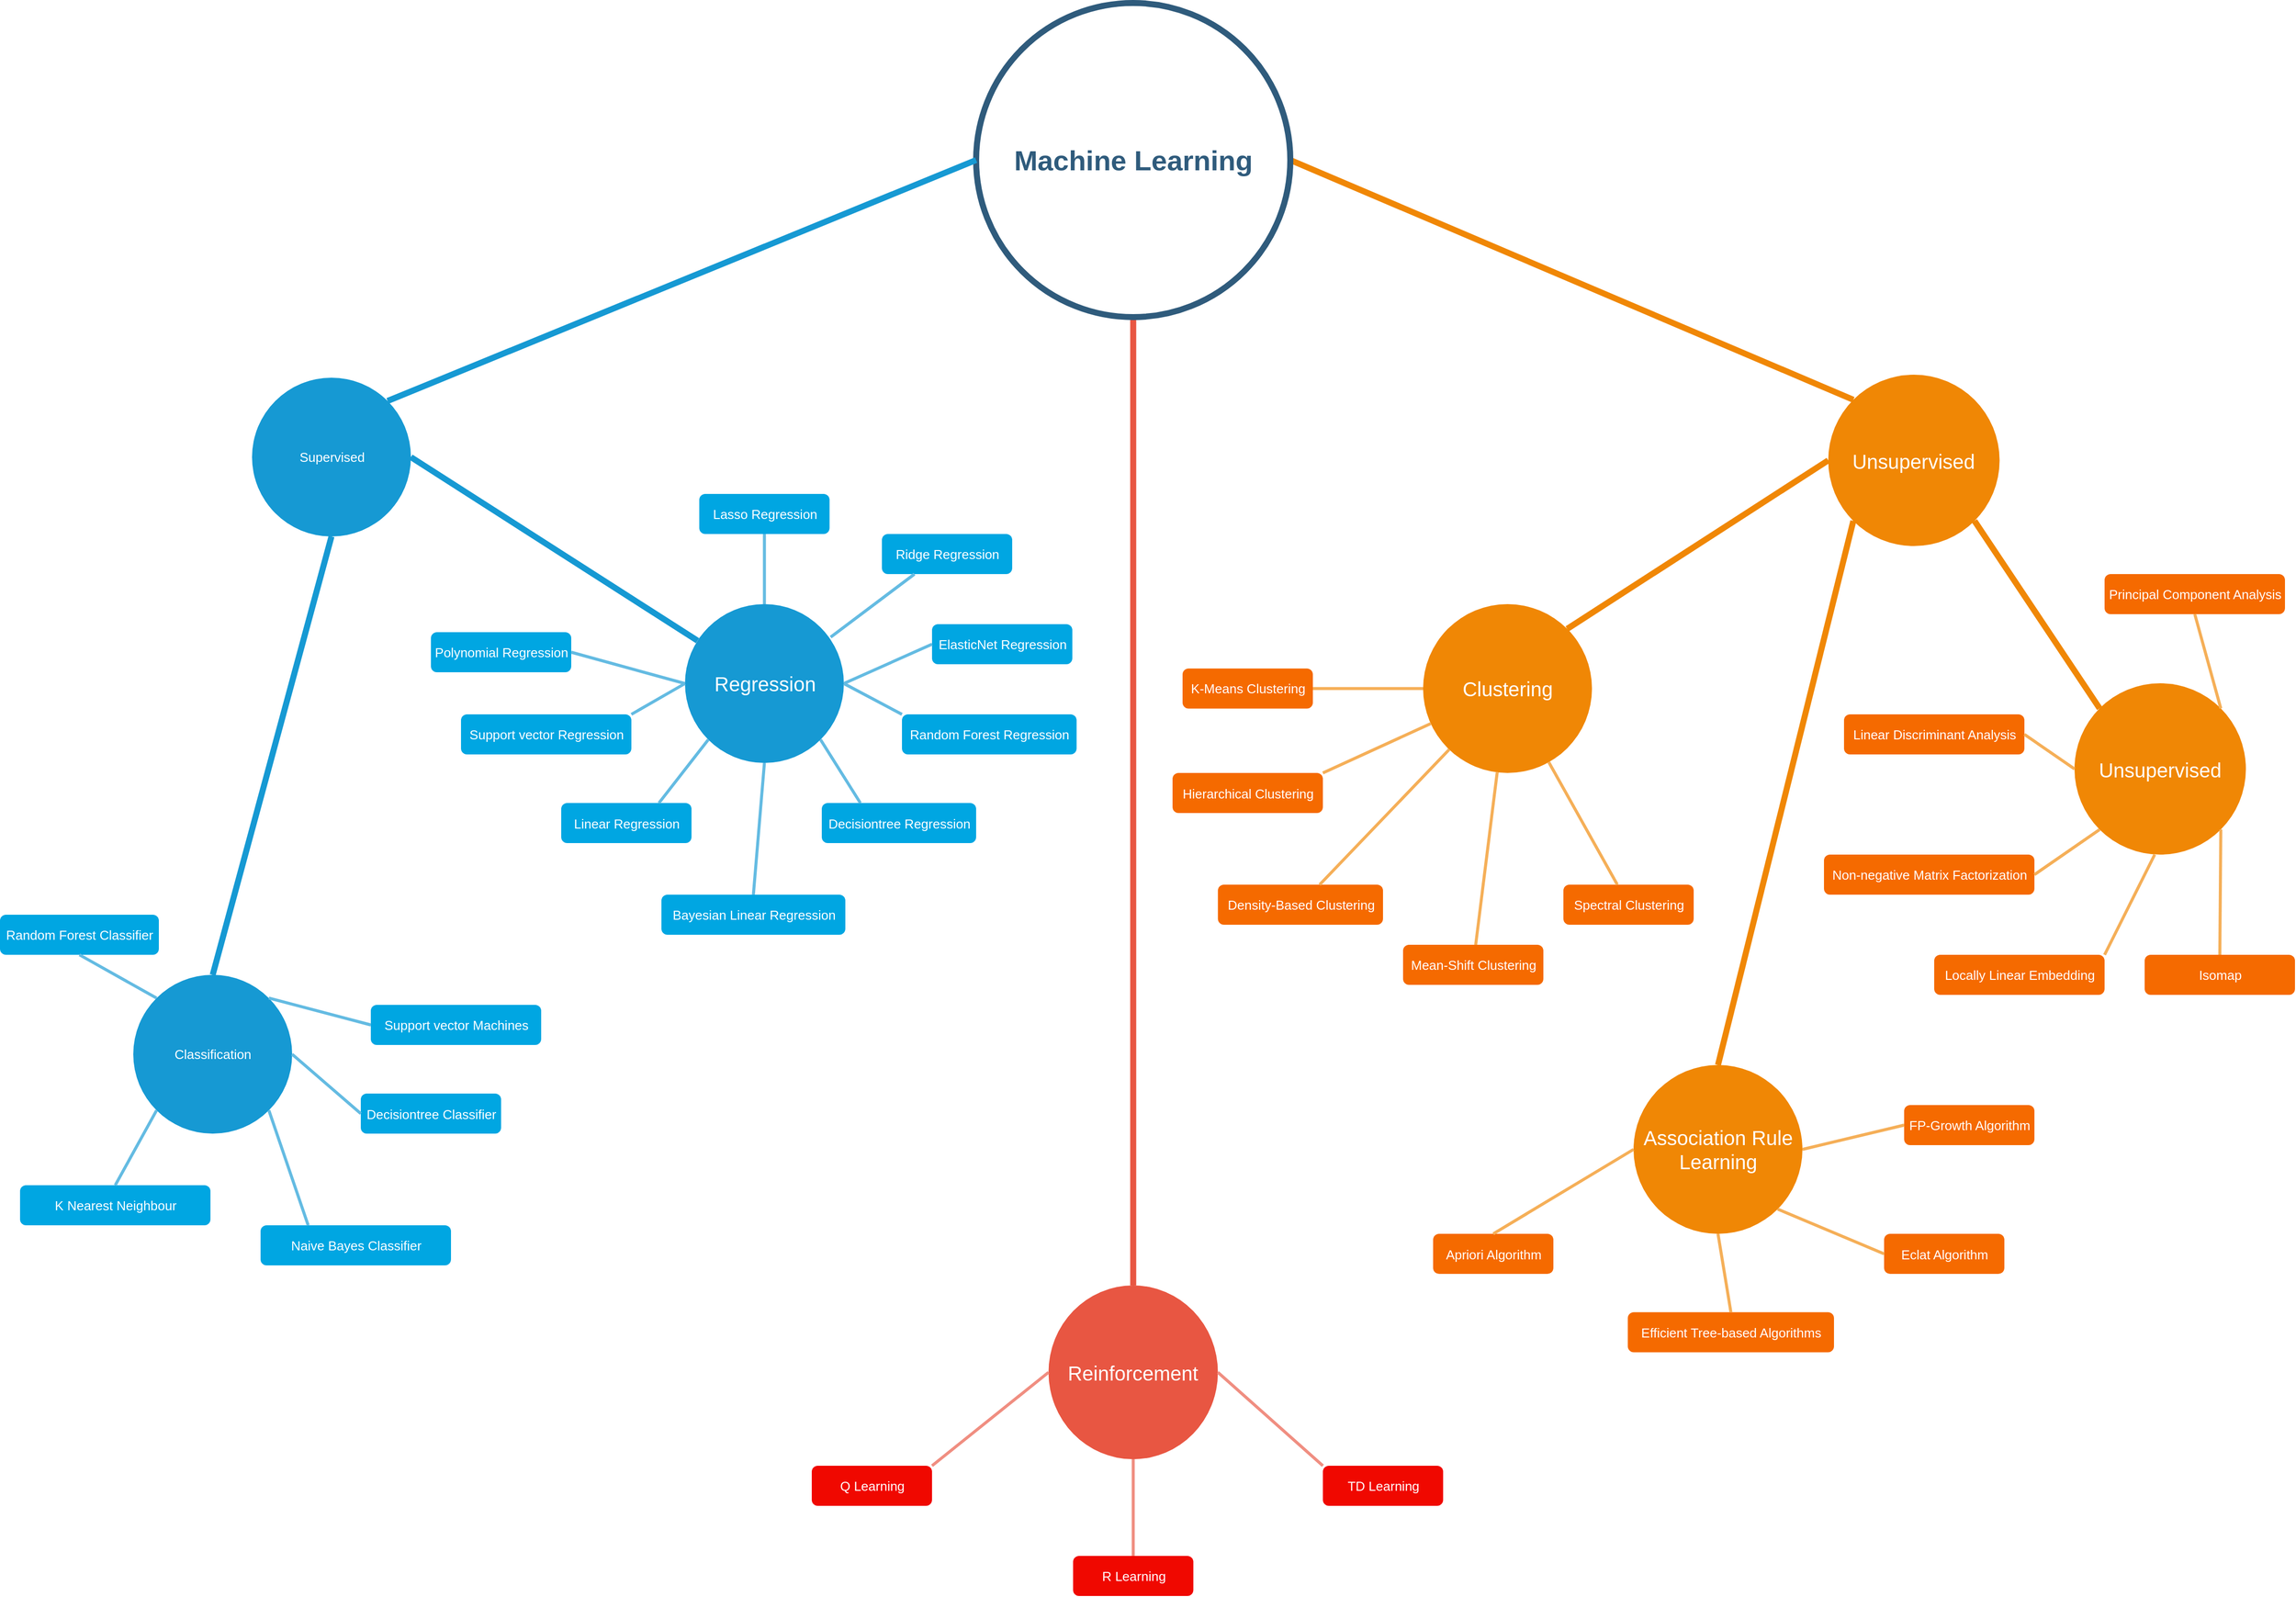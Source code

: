 <mxfile version="24.7.6">
  <diagram id="6a731a19-8d31-9384-78a2-239565b7b9f0" name="Page-1">
    <mxGraphModel dx="3000" dy="1491" grid="1" gridSize="10" guides="1" tooltips="1" connect="1" arrows="1" fold="1" page="1" pageScale="1" pageWidth="1169" pageHeight="827" background="none" math="0" shadow="0">
      <root>
        <mxCell id="0" />
        <mxCell id="1" parent="0" />
        <mxCell id="1350" value="Regression" style="ellipse;whiteSpace=wrap;html=1;shadow=0;fontFamily=Helvetica;fontSize=20;fontColor=#FFFFFF;align=center;strokeWidth=3;fillColor=#1699D3;strokeColor=none;" parent="1" vertex="1">
          <mxGeometry x="723.5" y="640" width="158.5" height="158.5" as="geometry" />
        </mxCell>
        <mxCell id="1351" value="Clustering" style="ellipse;whiteSpace=wrap;html=1;shadow=0;fontFamily=Helvetica;fontSize=20;fontColor=#FFFFFF;align=center;strokeWidth=3;fillColor=#F08705;strokeColor=none;gradientColor=none;" parent="1" vertex="1">
          <mxGeometry x="1460" y="640" width="168.5" height="168.5" as="geometry" />
        </mxCell>
        <mxCell id="1352" value="Reinforcement" style="ellipse;whiteSpace=wrap;html=1;shadow=0;fontFamily=Helvetica;fontSize=20;fontColor=#FFFFFF;align=center;strokeWidth=3;fillColor=#E85642;strokeColor=none;" parent="1" vertex="1">
          <mxGeometry x="1086.25" y="1320" width="169" height="173.5" as="geometry" />
        </mxCell>
        <mxCell id="1357" value="Hierarchical Clustering" style="rounded=1;fillColor=#F56A00;strokeColor=none;strokeWidth=3;shadow=0;html=1;fontColor=#FFFFFF;fontSize=13;" parent="1" vertex="1">
          <mxGeometry x="1210" y="808.5" width="150" height="40" as="geometry" />
        </mxCell>
        <mxCell id="1359" style="endArrow=none;strokeWidth=6;strokeColor=#1699D3;html=1;exitX=1;exitY=0.5;exitDx=0;exitDy=0;fontSize=13;" parent="1" source="0aYIPC050Kr5EOdXL7-y-1547" target="1350" edge="1">
          <mxGeometry relative="1" as="geometry">
            <mxPoint x="680" y="720" as="sourcePoint" />
          </mxGeometry>
        </mxCell>
        <mxCell id="1360" style="endArrow=none;strokeWidth=6;strokeColor=#f08705;html=1;exitX=1;exitY=0.5;exitDx=0;exitDy=0;entryX=0;entryY=0;entryDx=0;entryDy=0;fontSize=13;" parent="1" source="1515" target="0aYIPC050Kr5EOdXL7-y-1553" edge="1">
          <mxGeometry relative="1" as="geometry" />
        </mxCell>
        <mxCell id="1361" style="endArrow=none;strokeWidth=6;strokeColor=#E85642;html=1;fontSize=13;" parent="1" source="1515" target="1352" edge="1">
          <mxGeometry relative="1" as="geometry" />
        </mxCell>
        <mxCell id="1367" value="ElasticNet Regression" style="rounded=1;fillColor=#00A6E2;strokeColor=none;strokeWidth=3;shadow=0;html=1;fontColor=#FFFFFF;fontSize=13;" parent="1" vertex="1">
          <mxGeometry x="970" y="660" width="140" height="40" as="geometry" />
        </mxCell>
        <mxCell id="1369" value="Support vector Regression" style="rounded=1;fillColor=#00A6E2;strokeColor=none;strokeWidth=3;shadow=0;html=1;fontColor=#FFFFFF;fontSize=13;" parent="1" vertex="1">
          <mxGeometry x="500" y="750" width="170" height="40" as="geometry" />
        </mxCell>
        <mxCell id="1370" value="Random Forest Regression" style="rounded=1;fillColor=#00A6E2;strokeColor=none;strokeWidth=3;shadow=0;html=1;fontColor=#FFFFFF;fontSize=13;" parent="1" vertex="1">
          <mxGeometry x="940" y="750" width="174.25" height="40" as="geometry" />
        </mxCell>
        <mxCell id="1371" value="Decisiontree Regression" style="rounded=1;fillColor=#00A6E2;strokeColor=none;strokeWidth=3;shadow=0;html=1;fontColor=#FFFFFF;fontSize=13;" parent="1" vertex="1">
          <mxGeometry x="860" y="838.5" width="154" height="40" as="geometry" />
        </mxCell>
        <mxCell id="1372" value="Linear Regression" style="rounded=1;fillColor=#00A6E2;strokeColor=none;strokeWidth=3;shadow=0;html=1;fontColor=#FFFFFF;fontSize=13;" parent="1" vertex="1">
          <mxGeometry x="600" y="838.5" width="130" height="40" as="geometry" />
        </mxCell>
        <mxCell id="1373" value="Polynomial Regression" style="rounded=1;fillColor=#00A6E2;strokeColor=none;strokeWidth=3;shadow=0;html=1;fontColor=#FFFFFF;fontSize=13;" parent="1" vertex="1">
          <mxGeometry x="470" y="668" width="140" height="40" as="geometry" />
        </mxCell>
        <mxCell id="1374" value="Ridge Regression" style="rounded=1;fillColor=#00A6E2;strokeColor=none;strokeWidth=3;shadow=0;html=1;fontColor=#FFFFFF;fontSize=13;" parent="1" vertex="1">
          <mxGeometry x="920" y="570" width="130" height="40" as="geometry" />
        </mxCell>
        <mxCell id="1375" value="Lasso Regression" style="rounded=1;fillColor=#00A6E2;strokeColor=none;strokeWidth=3;shadow=0;html=1;fontColor=#FFFFFF;fontSize=13;" parent="1" vertex="1">
          <mxGeometry x="737.75" y="530" width="130" height="40" as="geometry" />
        </mxCell>
        <mxCell id="1378" value="" style="edgeStyle=none;endArrow=none;strokeWidth=3;strokeColor=#64BBE2;html=1;entryX=0;entryY=0.5;entryDx=0;entryDy=0;exitX=1;exitY=0.5;exitDx=0;exitDy=0;fontSize=13;" parent="1" source="1350" target="1367" edge="1">
          <mxGeometry x="-221.5" y="56.5" width="100" height="100" as="geometry">
            <mxPoint x="-21.5" y="525" as="sourcePoint" />
            <mxPoint x="78.5" y="425" as="targetPoint" />
          </mxGeometry>
        </mxCell>
        <mxCell id="1381" value="" style="edgeStyle=none;endArrow=none;strokeWidth=3;strokeColor=#64BBE2;html=1;entryX=1;entryY=0;entryDx=0;entryDy=0;exitX=0;exitY=0.5;exitDx=0;exitDy=0;fontSize=13;" parent="1" source="1350" target="1369" edge="1">
          <mxGeometry x="-221.5" y="56.5" width="100" height="100" as="geometry">
            <mxPoint x="-21.5" y="525" as="sourcePoint" />
            <mxPoint x="670" y="750" as="targetPoint" />
          </mxGeometry>
        </mxCell>
        <mxCell id="1382" value="" style="edgeStyle=none;endArrow=none;strokeWidth=3;strokeColor=#64BBE2;html=1;entryX=1;entryY=0.5;entryDx=0;entryDy=0;exitX=0;exitY=0.5;exitDx=0;exitDy=0;fontSize=13;" parent="1" source="1350" target="1373" edge="1">
          <mxGeometry x="-221.5" y="56.5" width="100" height="100" as="geometry">
            <mxPoint x="-21.5" y="525" as="sourcePoint" />
            <mxPoint x="638.5" y="699.52" as="targetPoint" />
          </mxGeometry>
        </mxCell>
        <mxCell id="1383" value="" style="edgeStyle=none;endArrow=none;strokeWidth=3;strokeColor=#64BBE2;html=1;entryX=0.25;entryY=0;entryDx=0;entryDy=0;exitX=1;exitY=1;exitDx=0;exitDy=0;fontSize=13;" parent="1" source="1350" target="1371" edge="1">
          <mxGeometry x="-221.5" y="56.5" width="100" height="100" as="geometry">
            <mxPoint x="-21.5" y="525" as="sourcePoint" />
            <mxPoint x="78.5" y="425" as="targetPoint" />
          </mxGeometry>
        </mxCell>
        <mxCell id="1384" value="" style="edgeStyle=none;endArrow=none;strokeWidth=3;strokeColor=#64BBE2;html=1;entryX=0.75;entryY=0;entryDx=0;entryDy=0;exitX=0;exitY=1;exitDx=0;exitDy=0;fontSize=13;" parent="1" source="1350" target="1372" edge="1">
          <mxGeometry x="-221.5" y="56.5" width="100" height="100" as="geometry">
            <mxPoint x="-21.5" y="525" as="sourcePoint" />
            <mxPoint x="78.5" y="425" as="targetPoint" />
          </mxGeometry>
        </mxCell>
        <mxCell id="1385" value="" style="edgeStyle=none;endArrow=none;strokeWidth=3;strokeColor=#64BBE2;html=1;entryX=0.5;entryY=1;entryDx=0;entryDy=0;exitX=0.5;exitY=0;exitDx=0;exitDy=0;fontSize=13;" parent="1" source="1350" target="1375" edge="1">
          <mxGeometry x="-221.5" y="56.5" width="100" height="100" as="geometry">
            <mxPoint x="-21.5" y="525" as="sourcePoint" />
            <mxPoint x="78.5" y="425" as="targetPoint" />
          </mxGeometry>
        </mxCell>
        <mxCell id="1386" value="" style="edgeStyle=none;endArrow=none;strokeWidth=3;strokeColor=#64BBE2;html=1;entryX=0.25;entryY=1;entryDx=0;entryDy=0;exitX=0.917;exitY=0.208;exitDx=0;exitDy=0;exitPerimeter=0;fontSize=13;" parent="1" source="1350" target="1374" edge="1">
          <mxGeometry x="-221.5" y="56.5" width="100" height="100" as="geometry">
            <mxPoint x="-21.5" y="525" as="sourcePoint" />
            <mxPoint x="78.5" y="425" as="targetPoint" />
          </mxGeometry>
        </mxCell>
        <mxCell id="1387" value="" style="edgeStyle=none;endArrow=none;strokeWidth=3;strokeColor=#64BBE2;html=1;entryX=0;entryY=0;entryDx=0;entryDy=0;exitX=1;exitY=0.5;exitDx=0;exitDy=0;fontSize=13;" parent="1" source="1350" target="1370" edge="1">
          <mxGeometry x="-221.5" y="56.5" width="100" height="100" as="geometry">
            <mxPoint x="-21.5" y="525" as="sourcePoint" />
            <mxPoint x="970" y="698.5" as="targetPoint" />
          </mxGeometry>
        </mxCell>
        <mxCell id="1388" value="K-Means Clustering" style="rounded=1;fillColor=#F56A00;strokeColor=none;strokeWidth=3;shadow=0;html=1;fontColor=#FFFFFF;fontSize=13;" parent="1" vertex="1">
          <mxGeometry x="1220" y="704.25" width="130" height="40" as="geometry" />
        </mxCell>
        <mxCell id="1396" value="Spectral Clustering" style="rounded=1;fillColor=#F56A00;strokeColor=none;strokeWidth=3;shadow=0;html=1;fontColor=#FFFFFF;fontSize=13;" parent="1" vertex="1">
          <mxGeometry x="1600" y="920" width="130" height="40" as="geometry" />
        </mxCell>
        <mxCell id="1397" value="Mean-Shift Clustering" style="rounded=1;fillColor=#F56A00;strokeColor=none;strokeWidth=3;shadow=0;html=1;fontColor=#FFFFFF;fontSize=13;" parent="1" vertex="1">
          <mxGeometry x="1440" y="980" width="140" height="40" as="geometry" />
        </mxCell>
        <mxCell id="1398" value="Density-Based Clustering" style="rounded=1;fillColor=#F56A00;strokeColor=none;strokeWidth=3;shadow=0;html=1;fontColor=#FFFFFF;fontSize=13;" parent="1" vertex="1">
          <mxGeometry x="1255.25" y="920" width="164.75" height="40" as="geometry" />
        </mxCell>
        <mxCell id="1399" value="" style="edgeStyle=none;endArrow=none;strokeWidth=3;strokeColor=#F5AF58;html=1;entryX=1;entryY=0;entryDx=0;entryDy=0;fontSize=13;" parent="1" source="1351" target="1357" edge="1">
          <mxGeometry x="3.5" y="21.5" width="100" height="100" as="geometry">
            <mxPoint x="640" y="649" as="sourcePoint" />
            <mxPoint x="740" y="549" as="targetPoint" />
          </mxGeometry>
        </mxCell>
        <mxCell id="1400" value="" style="edgeStyle=none;endArrow=none;strokeWidth=3;strokeColor=#F5AF58;html=1;fontSize=13;" parent="1" source="1351" target="1388" edge="1">
          <mxGeometry x="3.5" y="21.5" width="100" height="100" as="geometry">
            <mxPoint x="640" y="649" as="sourcePoint" />
            <mxPoint x="740" y="549" as="targetPoint" />
          </mxGeometry>
        </mxCell>
        <mxCell id="1408" value="" style="edgeStyle=none;endArrow=none;strokeWidth=3;strokeColor=#F5AF58;html=1;fontSize=13;" parent="1" source="1351" target="1396" edge="1">
          <mxGeometry x="3.5" y="21.5" width="100" height="100" as="geometry">
            <mxPoint x="640" y="649" as="sourcePoint" />
            <mxPoint x="740" y="549" as="targetPoint" />
          </mxGeometry>
        </mxCell>
        <mxCell id="1409" value="" style="edgeStyle=none;endArrow=none;strokeWidth=3;strokeColor=#F5AF58;html=1;fontSize=13;" parent="1" source="1351" target="1397" edge="1">
          <mxGeometry x="3.5" y="21.5" width="100" height="100" as="geometry">
            <mxPoint x="640" y="649" as="sourcePoint" />
            <mxPoint x="740" y="549" as="targetPoint" />
          </mxGeometry>
        </mxCell>
        <mxCell id="1410" value="" style="edgeStyle=none;endArrow=none;strokeWidth=3;strokeColor=#F5AF58;html=1;fontSize=13;" parent="1" source="1351" target="1398" edge="1">
          <mxGeometry x="3.5" y="21.5" width="100" height="100" as="geometry">
            <mxPoint x="640" y="649" as="sourcePoint" />
            <mxPoint x="740" y="549" as="targetPoint" />
          </mxGeometry>
        </mxCell>
        <mxCell id="1413" value="TD Learning" style="rounded=1;fillColor=#F00800;strokeColor=none;strokeWidth=3;shadow=0;html=1;fontColor=#FFFFFF;fontSize=13;" parent="1" vertex="1">
          <mxGeometry x="1360" y="1500" width="120" height="40" as="geometry" />
        </mxCell>
        <mxCell id="1414" value="R Learning" style="rounded=1;fillColor=#F00800;strokeColor=none;strokeWidth=3;shadow=0;html=1;fontColor=#FFFFFF;fontSize=13;" parent="1" vertex="1">
          <mxGeometry x="1110.75" y="1590" width="120" height="40" as="geometry" />
        </mxCell>
        <mxCell id="1415" value="Q Learning" style="rounded=1;fillColor=#F00800;strokeColor=none;strokeWidth=3;shadow=0;html=1;fontColor=#FFFFFF;fontSize=13;" parent="1" vertex="1">
          <mxGeometry x="850" y="1500" width="120" height="40" as="geometry" />
        </mxCell>
        <mxCell id="1424" value="" style="edgeStyle=none;endArrow=none;strokeWidth=3;strokeColor=#F08E81;html=1;exitX=1;exitY=0.5;exitDx=0;exitDy=0;entryX=0;entryY=0;entryDx=0;entryDy=0;fontSize=13;" parent="1" source="1352" target="1413" edge="1">
          <mxGeometry x="31" y="106.5" width="100" height="100" as="geometry">
            <mxPoint x="220" y="965" as="sourcePoint" />
            <mxPoint x="320" y="865" as="targetPoint" />
          </mxGeometry>
        </mxCell>
        <mxCell id="1425" value="" style="edgeStyle=none;endArrow=none;strokeWidth=3;strokeColor=#F08E81;html=1;fontSize=13;" parent="1" source="1352" target="1414" edge="1">
          <mxGeometry x="31" y="106.5" width="100" height="100" as="geometry">
            <mxPoint x="220" y="965" as="sourcePoint" />
            <mxPoint x="320" y="865" as="targetPoint" />
          </mxGeometry>
        </mxCell>
        <mxCell id="1514" style="edgeStyle=orthogonalEdgeStyle;rounded=0;html=1;exitX=0.75;exitY=0;entryX=0.75;entryY=0;startArrow=none;startFill=0;endArrow=block;endFill=1;jettySize=auto;orthogonalLoop=1;strokeColor=#12aab5;strokeWidth=6;fontSize=13;fontColor=#2F5B7C;" parent="1" source="1414" target="1414" edge="1">
          <mxGeometry relative="1" as="geometry" />
        </mxCell>
        <mxCell id="1515" value="Machine Learning" style="ellipse;whiteSpace=wrap;html=1;shadow=0;fontFamily=Helvetica;fontSize=28;fontColor=#2F5B7C;align=center;strokeColor=#2F5B7C;strokeWidth=6;fillColor=#FFFFFF;fontStyle=1;gradientColor=none;" parent="1" vertex="1">
          <mxGeometry x="1014" y="40" width="313.5" height="313.5" as="geometry" />
        </mxCell>
        <mxCell id="0aYIPC050Kr5EOdXL7-y-1543" value="" style="edgeStyle=none;endArrow=none;strokeWidth=3;strokeColor=#64BBE2;html=1;entryX=0.5;entryY=0;entryDx=0;entryDy=0;exitX=0.5;exitY=1;exitDx=0;exitDy=0;fontSize=13;" edge="1" parent="1" source="1350" target="0aYIPC050Kr5EOdXL7-y-1544">
          <mxGeometry x="-221.5" y="56.5" width="100" height="100" as="geometry">
            <mxPoint x="799.75" y="798.5" as="sourcePoint" />
            <mxPoint x="799.75" y="930" as="targetPoint" />
          </mxGeometry>
        </mxCell>
        <mxCell id="0aYIPC050Kr5EOdXL7-y-1544" value="Bayesian Linear Regression" style="rounded=1;fillColor=#00A6E2;strokeColor=none;strokeWidth=3;shadow=0;html=1;fontColor=#FFFFFF;fontSize=13;" vertex="1" parent="1">
          <mxGeometry x="700" y="930" width="183.5" height="40" as="geometry" />
        </mxCell>
        <mxCell id="0aYIPC050Kr5EOdXL7-y-1545" value="Classification" style="ellipse;whiteSpace=wrap;html=1;shadow=0;fontFamily=Helvetica;fontSize=13;fontColor=#FFFFFF;align=center;strokeWidth=3;fillColor=#1699D3;strokeColor=none;" vertex="1" parent="1">
          <mxGeometry x="173" y="1010" width="158.5" height="158.5" as="geometry" />
        </mxCell>
        <mxCell id="0aYIPC050Kr5EOdXL7-y-1546" style="endArrow=none;strokeWidth=6;strokeColor=#1699D3;html=1;entryX=0.5;entryY=0;entryDx=0;entryDy=0;exitX=0.5;exitY=1;exitDx=0;exitDy=0;fontSize=13;" edge="1" parent="1" source="0aYIPC050Kr5EOdXL7-y-1547" target="0aYIPC050Kr5EOdXL7-y-1545">
          <mxGeometry relative="1" as="geometry">
            <mxPoint x="680" y="730" as="sourcePoint" />
            <mxPoint x="624" y="600" as="targetPoint" />
          </mxGeometry>
        </mxCell>
        <mxCell id="0aYIPC050Kr5EOdXL7-y-1547" value="Supervised" style="ellipse;whiteSpace=wrap;html=1;shadow=0;fontFamily=Helvetica;fontSize=13;fontColor=#FFFFFF;align=center;strokeWidth=3;fillColor=#1699D3;strokeColor=none;" vertex="1" parent="1">
          <mxGeometry x="291.5" y="414" width="158.5" height="158.5" as="geometry" />
        </mxCell>
        <mxCell id="0aYIPC050Kr5EOdXL7-y-1548" style="endArrow=none;strokeWidth=6;strokeColor=#1699D3;html=1;entryX=0;entryY=0.5;entryDx=0;entryDy=0;exitX=1;exitY=0;exitDx=0;exitDy=0;fontSize=13;" edge="1" parent="1" source="0aYIPC050Kr5EOdXL7-y-1547" target="1515">
          <mxGeometry relative="1" as="geometry">
            <mxPoint x="690" y="740" as="sourcePoint" />
            <mxPoint x="510" y="705" as="targetPoint" />
          </mxGeometry>
        </mxCell>
        <mxCell id="0aYIPC050Kr5EOdXL7-y-1550" value="" style="edgeStyle=none;endArrow=none;strokeWidth=3;strokeColor=#F08E81;html=1;entryX=1;entryY=0;entryDx=0;entryDy=0;exitX=0;exitY=0.5;exitDx=0;exitDy=0;fontSize=13;" edge="1" parent="1" source="1352" target="1415">
          <mxGeometry x="31" y="106.5" width="100" height="100" as="geometry">
            <mxPoint x="1080" y="1407" as="sourcePoint" />
            <mxPoint x="1157" y="1590" as="targetPoint" />
          </mxGeometry>
        </mxCell>
        <mxCell id="0aYIPC050Kr5EOdXL7-y-1553" value="Unsupervised" style="ellipse;whiteSpace=wrap;html=1;shadow=0;fontFamily=Helvetica;fontSize=20;fontColor=#FFFFFF;align=center;strokeWidth=3;fillColor=#F08705;strokeColor=none;gradientColor=none;" vertex="1" parent="1">
          <mxGeometry x="1864.25" y="411" width="171" height="171" as="geometry" />
        </mxCell>
        <mxCell id="0aYIPC050Kr5EOdXL7-y-1554" style="endArrow=none;strokeWidth=6;strokeColor=#f08705;html=1;exitX=1;exitY=0;exitDx=0;exitDy=0;entryX=0;entryY=0.5;entryDx=0;entryDy=0;fontSize=13;" edge="1" parent="1" source="1351" target="0aYIPC050Kr5EOdXL7-y-1553">
          <mxGeometry relative="1" as="geometry">
            <mxPoint x="1338" y="274" as="sourcePoint" />
            <mxPoint x="1899" y="513" as="targetPoint" />
          </mxGeometry>
        </mxCell>
        <mxCell id="0aYIPC050Kr5EOdXL7-y-1555" value="Unsupervised" style="ellipse;whiteSpace=wrap;html=1;shadow=0;fontFamily=Helvetica;fontSize=20;fontColor=#FFFFFF;align=center;strokeWidth=3;fillColor=#F08705;strokeColor=none;gradientColor=none;" vertex="1" parent="1">
          <mxGeometry x="2110" y="719" width="171" height="171" as="geometry" />
        </mxCell>
        <mxCell id="0aYIPC050Kr5EOdXL7-y-1556" value="Principal Component Analysis" style="rounded=1;fillColor=#F56A00;strokeColor=none;strokeWidth=3;shadow=0;html=1;fontColor=#FFFFFF;fontSize=13;" vertex="1" parent="1">
          <mxGeometry x="2140" y="610" width="180" height="40" as="geometry" />
        </mxCell>
        <mxCell id="0aYIPC050Kr5EOdXL7-y-1557" value="Linear Discriminant Analysis" style="rounded=1;fillColor=#F56A00;strokeColor=none;strokeWidth=3;shadow=0;html=1;fontColor=#FFFFFF;fontSize=13;" vertex="1" parent="1">
          <mxGeometry x="1880" y="750" width="180" height="40" as="geometry" />
        </mxCell>
        <mxCell id="0aYIPC050Kr5EOdXL7-y-1558" value="Non-negative Matrix Factorization" style="rounded=1;fillColor=#F56A00;strokeColor=none;strokeWidth=3;shadow=0;html=1;fontColor=#FFFFFF;fontSize=13;" vertex="1" parent="1">
          <mxGeometry x="1860" y="890" width="210" height="40" as="geometry" />
        </mxCell>
        <mxCell id="0aYIPC050Kr5EOdXL7-y-1559" value="Locally Linear Embedding" style="rounded=1;fillColor=#F56A00;strokeColor=none;strokeWidth=3;shadow=0;html=1;fontColor=#FFFFFF;fontSize=13;" vertex="1" parent="1">
          <mxGeometry x="1970" y="990" width="170" height="40" as="geometry" />
        </mxCell>
        <mxCell id="0aYIPC050Kr5EOdXL7-y-1561" style="endArrow=none;strokeWidth=6;strokeColor=#f08705;html=1;exitX=1;exitY=1;exitDx=0;exitDy=0;entryX=0;entryY=0;entryDx=0;entryDy=0;fontSize=13;" edge="1" parent="1" source="0aYIPC050Kr5EOdXL7-y-1553" target="0aYIPC050Kr5EOdXL7-y-1555">
          <mxGeometry relative="1" as="geometry">
            <mxPoint x="1990" y="628" as="sourcePoint" />
            <mxPoint x="2250" y="460" as="targetPoint" />
          </mxGeometry>
        </mxCell>
        <mxCell id="0aYIPC050Kr5EOdXL7-y-1562" value="" style="edgeStyle=none;endArrow=none;strokeWidth=3;strokeColor=#F5AF58;html=1;exitX=0;exitY=0.5;exitDx=0;exitDy=0;entryX=1;entryY=0.5;entryDx=0;entryDy=0;fontSize=13;" edge="1" parent="1" source="0aYIPC050Kr5EOdXL7-y-1555" target="0aYIPC050Kr5EOdXL7-y-1557">
          <mxGeometry x="3.5" y="21.5" width="100" height="100" as="geometry">
            <mxPoint x="1594" y="809" as="sourcePoint" />
            <mxPoint x="1669" y="950" as="targetPoint" />
          </mxGeometry>
        </mxCell>
        <mxCell id="0aYIPC050Kr5EOdXL7-y-1563" value="" style="edgeStyle=none;endArrow=none;strokeWidth=3;strokeColor=#F5AF58;html=1;exitX=0;exitY=1;exitDx=0;exitDy=0;entryX=1;entryY=0.5;entryDx=0;entryDy=0;fontSize=13;" edge="1" parent="1" source="0aYIPC050Kr5EOdXL7-y-1555" target="0aYIPC050Kr5EOdXL7-y-1558">
          <mxGeometry x="3.5" y="21.5" width="100" height="100" as="geometry">
            <mxPoint x="2120" y="815" as="sourcePoint" />
            <mxPoint x="2060" y="829" as="targetPoint" />
          </mxGeometry>
        </mxCell>
        <mxCell id="0aYIPC050Kr5EOdXL7-y-1564" value="" style="edgeStyle=none;endArrow=none;strokeWidth=3;strokeColor=#F5AF58;html=1;entryX=1;entryY=0;entryDx=0;entryDy=0;fontSize=13;" edge="1" parent="1" target="0aYIPC050Kr5EOdXL7-y-1559">
          <mxGeometry x="3.5" y="21.5" width="100" height="100" as="geometry">
            <mxPoint x="2190" y="890" as="sourcePoint" />
            <mxPoint x="2080" y="920" as="targetPoint" />
          </mxGeometry>
        </mxCell>
        <mxCell id="0aYIPC050Kr5EOdXL7-y-1565" value="" style="edgeStyle=none;endArrow=none;strokeWidth=3;strokeColor=#F5AF58;html=1;exitX=0.5;exitY=1;exitDx=0;exitDy=0;entryX=1;entryY=0;entryDx=0;entryDy=0;fontSize=13;" edge="1" parent="1" source="0aYIPC050Kr5EOdXL7-y-1556" target="0aYIPC050Kr5EOdXL7-y-1555">
          <mxGeometry x="3.5" y="21.5" width="100" height="100" as="geometry">
            <mxPoint x="2206" y="900" as="sourcePoint" />
            <mxPoint x="2240" y="950" as="targetPoint" />
          </mxGeometry>
        </mxCell>
        <mxCell id="0aYIPC050Kr5EOdXL7-y-1566" style="endArrow=none;strokeWidth=6;strokeColor=#f08705;html=1;entryX=0;entryY=1;entryDx=0;entryDy=0;exitX=0.5;exitY=0;exitDx=0;exitDy=0;fontSize=13;" edge="1" parent="1" source="0aYIPC050Kr5EOdXL7-y-1567" target="0aYIPC050Kr5EOdXL7-y-1553">
          <mxGeometry relative="1" as="geometry">
            <mxPoint x="1840" y="1070" as="sourcePoint" />
            <mxPoint x="1874" y="507" as="targetPoint" />
          </mxGeometry>
        </mxCell>
        <mxCell id="0aYIPC050Kr5EOdXL7-y-1567" value="Association Rule Learning" style="ellipse;whiteSpace=wrap;html=1;shadow=0;fontFamily=Helvetica;fontSize=20;fontColor=#FFFFFF;align=center;strokeWidth=3;fillColor=#F08705;strokeColor=none;gradientColor=none;" vertex="1" parent="1">
          <mxGeometry x="1670" y="1100" width="168.5" height="168.5" as="geometry" />
        </mxCell>
        <mxCell id="0aYIPC050Kr5EOdXL7-y-1568" value="FP-Growth Algorithm" style="rounded=1;fillColor=#F56A00;strokeColor=none;strokeWidth=3;shadow=0;html=1;fontColor=#FFFFFF;fontSize=13;" vertex="1" parent="1">
          <mxGeometry x="1940" y="1140" width="130" height="40" as="geometry" />
        </mxCell>
        <mxCell id="0aYIPC050Kr5EOdXL7-y-1569" value="Apriori Algorithm" style="rounded=1;fillColor=#F56A00;strokeColor=none;strokeWidth=3;shadow=0;html=1;fontColor=#FFFFFF;fontSize=13;" vertex="1" parent="1">
          <mxGeometry x="1470" y="1268.5" width="120" height="40" as="geometry" />
        </mxCell>
        <mxCell id="0aYIPC050Kr5EOdXL7-y-1570" value="Efficient Tree-based Algorithms" style="rounded=1;fillColor=#F56A00;strokeColor=none;strokeWidth=3;shadow=0;html=1;fontColor=#FFFFFF;fontSize=13;" vertex="1" parent="1">
          <mxGeometry x="1664.25" y="1346.75" width="205.75" height="40" as="geometry" />
        </mxCell>
        <mxCell id="0aYIPC050Kr5EOdXL7-y-1571" value="Eclat Algorithm" style="rounded=1;fillColor=#F56A00;strokeColor=none;strokeWidth=3;shadow=0;html=1;fontColor=#FFFFFF;fontSize=13;" vertex="1" parent="1">
          <mxGeometry x="1920" y="1268.5" width="120" height="40" as="geometry" />
        </mxCell>
        <mxCell id="0aYIPC050Kr5EOdXL7-y-1572" value="" style="edgeStyle=none;endArrow=none;strokeWidth=3;strokeColor=#F5AF58;html=1;exitX=1;exitY=1;exitDx=0;exitDy=0;entryX=0;entryY=0.5;entryDx=0;entryDy=0;fontSize=13;" edge="1" parent="1" source="0aYIPC050Kr5EOdXL7-y-1567" target="0aYIPC050Kr5EOdXL7-y-1571">
          <mxGeometry x="3.5" y="21.5" width="100" height="100" as="geometry">
            <mxPoint x="1594" y="809" as="sourcePoint" />
            <mxPoint x="1669" y="950" as="targetPoint" />
          </mxGeometry>
        </mxCell>
        <mxCell id="0aYIPC050Kr5EOdXL7-y-1573" value="" style="edgeStyle=none;endArrow=none;strokeWidth=3;strokeColor=#F5AF58;html=1;exitX=0.5;exitY=1;exitDx=0;exitDy=0;entryX=0.5;entryY=0;entryDx=0;entryDy=0;fontSize=13;" edge="1" parent="1" source="0aYIPC050Kr5EOdXL7-y-1567" target="0aYIPC050Kr5EOdXL7-y-1570">
          <mxGeometry x="3.5" y="21.5" width="100" height="100" as="geometry">
            <mxPoint x="1789" y="1145" as="sourcePoint" />
            <mxPoint x="1650" y="1149" as="targetPoint" />
          </mxGeometry>
        </mxCell>
        <mxCell id="0aYIPC050Kr5EOdXL7-y-1574" value="" style="edgeStyle=none;endArrow=none;strokeWidth=3;strokeColor=#F5AF58;html=1;exitX=1;exitY=0.5;exitDx=0;exitDy=0;entryX=0;entryY=0.5;entryDx=0;entryDy=0;fontSize=13;" edge="1" parent="1" source="0aYIPC050Kr5EOdXL7-y-1567" target="0aYIPC050Kr5EOdXL7-y-1568">
          <mxGeometry x="3.5" y="21.5" width="100" height="100" as="geometry">
            <mxPoint x="1789" y="1264" as="sourcePoint" />
            <mxPoint x="1650" y="1271" as="targetPoint" />
          </mxGeometry>
        </mxCell>
        <mxCell id="0aYIPC050Kr5EOdXL7-y-1575" value="" style="edgeStyle=none;endArrow=none;strokeWidth=3;strokeColor=#F5AF58;html=1;exitX=0;exitY=0.5;exitDx=0;exitDy=0;entryX=0.5;entryY=0;entryDx=0;entryDy=0;fontSize=13;" edge="1" parent="1" source="0aYIPC050Kr5EOdXL7-y-1567" target="0aYIPC050Kr5EOdXL7-y-1569">
          <mxGeometry x="3.5" y="21.5" width="100" height="100" as="geometry">
            <mxPoint x="1908" y="1264" as="sourcePoint" />
            <mxPoint x="2050" y="1271" as="targetPoint" />
          </mxGeometry>
        </mxCell>
        <mxCell id="0aYIPC050Kr5EOdXL7-y-1576" value="Isomap" style="rounded=1;fillColor=#F56A00;strokeColor=none;strokeWidth=3;shadow=0;html=1;fontColor=#FFFFFF;fontSize=13;" vertex="1" parent="1">
          <mxGeometry x="2180" y="990" width="150" height="40" as="geometry" />
        </mxCell>
        <mxCell id="0aYIPC050Kr5EOdXL7-y-1577" value="" style="edgeStyle=none;endArrow=none;strokeWidth=3;strokeColor=#F5AF58;html=1;entryX=0.5;entryY=0;entryDx=0;entryDy=0;exitX=1;exitY=1;exitDx=0;exitDy=0;fontSize=13;" edge="1" parent="1" source="0aYIPC050Kr5EOdXL7-y-1555" target="0aYIPC050Kr5EOdXL7-y-1576">
          <mxGeometry x="3.5" y="21.5" width="100" height="100" as="geometry">
            <mxPoint x="2200" y="900" as="sourcePoint" />
            <mxPoint x="2150" y="1000" as="targetPoint" />
          </mxGeometry>
        </mxCell>
        <mxCell id="0aYIPC050Kr5EOdXL7-y-1581" value="Support vector Machines" style="rounded=1;fillColor=#00A6E2;strokeColor=none;strokeWidth=3;shadow=0;html=1;fontColor=#FFFFFF;fontSize=13;" vertex="1" parent="1">
          <mxGeometry x="410" y="1040" width="170" height="40" as="geometry" />
        </mxCell>
        <mxCell id="0aYIPC050Kr5EOdXL7-y-1582" value="Decisiontree Classifier" style="rounded=1;fillColor=#00A6E2;strokeColor=none;strokeWidth=3;shadow=0;html=1;fontColor=#FFFFFF;fontSize=13;" vertex="1" parent="1">
          <mxGeometry x="400" y="1128.5" width="140" height="40" as="geometry" />
        </mxCell>
        <mxCell id="0aYIPC050Kr5EOdXL7-y-1583" value="Random Forest Classifier" style="rounded=1;fillColor=#00A6E2;strokeColor=none;strokeWidth=3;shadow=0;html=1;fontColor=#FFFFFF;fontSize=13;" vertex="1" parent="1">
          <mxGeometry x="40" y="950" width="158.5" height="40" as="geometry" />
        </mxCell>
        <mxCell id="0aYIPC050Kr5EOdXL7-y-1584" value="K Nearest Neighbour" style="rounded=1;fillColor=#00A6E2;strokeColor=none;strokeWidth=3;shadow=0;html=1;fontColor=#FFFFFF;fontSize=13;" vertex="1" parent="1">
          <mxGeometry x="60" y="1220" width="190" height="40" as="geometry" />
        </mxCell>
        <mxCell id="0aYIPC050Kr5EOdXL7-y-1585" value="Naive Bayes Classifier" style="rounded=1;fillColor=#00A6E2;strokeColor=none;strokeWidth=3;shadow=0;html=1;fontColor=#FFFFFF;fontSize=13;" vertex="1" parent="1">
          <mxGeometry x="300" y="1260" width="190" height="40" as="geometry" />
        </mxCell>
        <mxCell id="0aYIPC050Kr5EOdXL7-y-1586" value="" style="edgeStyle=none;endArrow=none;strokeWidth=3;strokeColor=#64BBE2;html=1;entryX=0;entryY=0.5;entryDx=0;entryDy=0;exitX=1;exitY=0;exitDx=0;exitDy=0;fontSize=13;" edge="1" parent="1" source="0aYIPC050Kr5EOdXL7-y-1545" target="0aYIPC050Kr5EOdXL7-y-1581">
          <mxGeometry x="-221.5" y="56.5" width="100" height="100" as="geometry">
            <mxPoint x="853" y="819" as="sourcePoint" />
            <mxPoint x="400" y="1060" as="targetPoint" />
          </mxGeometry>
        </mxCell>
        <mxCell id="0aYIPC050Kr5EOdXL7-y-1587" value="" style="edgeStyle=none;endArrow=none;strokeWidth=3;strokeColor=#64BBE2;html=1;entryX=0;entryY=0.5;entryDx=0;entryDy=0;exitX=1;exitY=0.5;exitDx=0;exitDy=0;fontSize=13;" edge="1" parent="1" source="0aYIPC050Kr5EOdXL7-y-1545" target="0aYIPC050Kr5EOdXL7-y-1582">
          <mxGeometry x="-221.5" y="56.5" width="100" height="100" as="geometry">
            <mxPoint x="318" y="1043" as="sourcePoint" />
            <mxPoint x="410" y="1070" as="targetPoint" />
          </mxGeometry>
        </mxCell>
        <mxCell id="0aYIPC050Kr5EOdXL7-y-1588" value="" style="edgeStyle=none;endArrow=none;strokeWidth=3;strokeColor=#64BBE2;html=1;entryX=0.5;entryY=1;entryDx=0;entryDy=0;exitX=0;exitY=0;exitDx=0;exitDy=0;fontSize=13;" edge="1" parent="1" source="0aYIPC050Kr5EOdXL7-y-1545" target="0aYIPC050Kr5EOdXL7-y-1583">
          <mxGeometry x="-221.5" y="56.5" width="100" height="100" as="geometry">
            <mxPoint x="342" y="1099" as="sourcePoint" />
            <mxPoint x="410" y="1159" as="targetPoint" />
          </mxGeometry>
        </mxCell>
        <mxCell id="0aYIPC050Kr5EOdXL7-y-1589" value="" style="edgeStyle=none;endArrow=none;strokeWidth=3;strokeColor=#64BBE2;html=1;entryX=0.25;entryY=0;entryDx=0;entryDy=0;exitX=1;exitY=1;exitDx=0;exitDy=0;fontSize=13;" edge="1" parent="1" source="0aYIPC050Kr5EOdXL7-y-1545" target="0aYIPC050Kr5EOdXL7-y-1585">
          <mxGeometry x="-221.5" y="56.5" width="100" height="100" as="geometry">
            <mxPoint x="318" y="1155" as="sourcePoint" />
            <mxPoint x="360" y="1220" as="targetPoint" />
          </mxGeometry>
        </mxCell>
        <mxCell id="0aYIPC050Kr5EOdXL7-y-1590" value="" style="edgeStyle=none;endArrow=none;strokeWidth=3;strokeColor=#64BBE2;html=1;entryX=0.5;entryY=0;entryDx=0;entryDy=0;exitX=0;exitY=1;exitDx=0;exitDy=0;fontSize=13;" edge="1" parent="1" source="0aYIPC050Kr5EOdXL7-y-1545" target="0aYIPC050Kr5EOdXL7-y-1584">
          <mxGeometry x="-221.5" y="56.5" width="100" height="100" as="geometry">
            <mxPoint x="262" y="1179" as="sourcePoint" />
            <mxPoint x="315" y="1300" as="targetPoint" />
          </mxGeometry>
        </mxCell>
      </root>
    </mxGraphModel>
  </diagram>
</mxfile>
